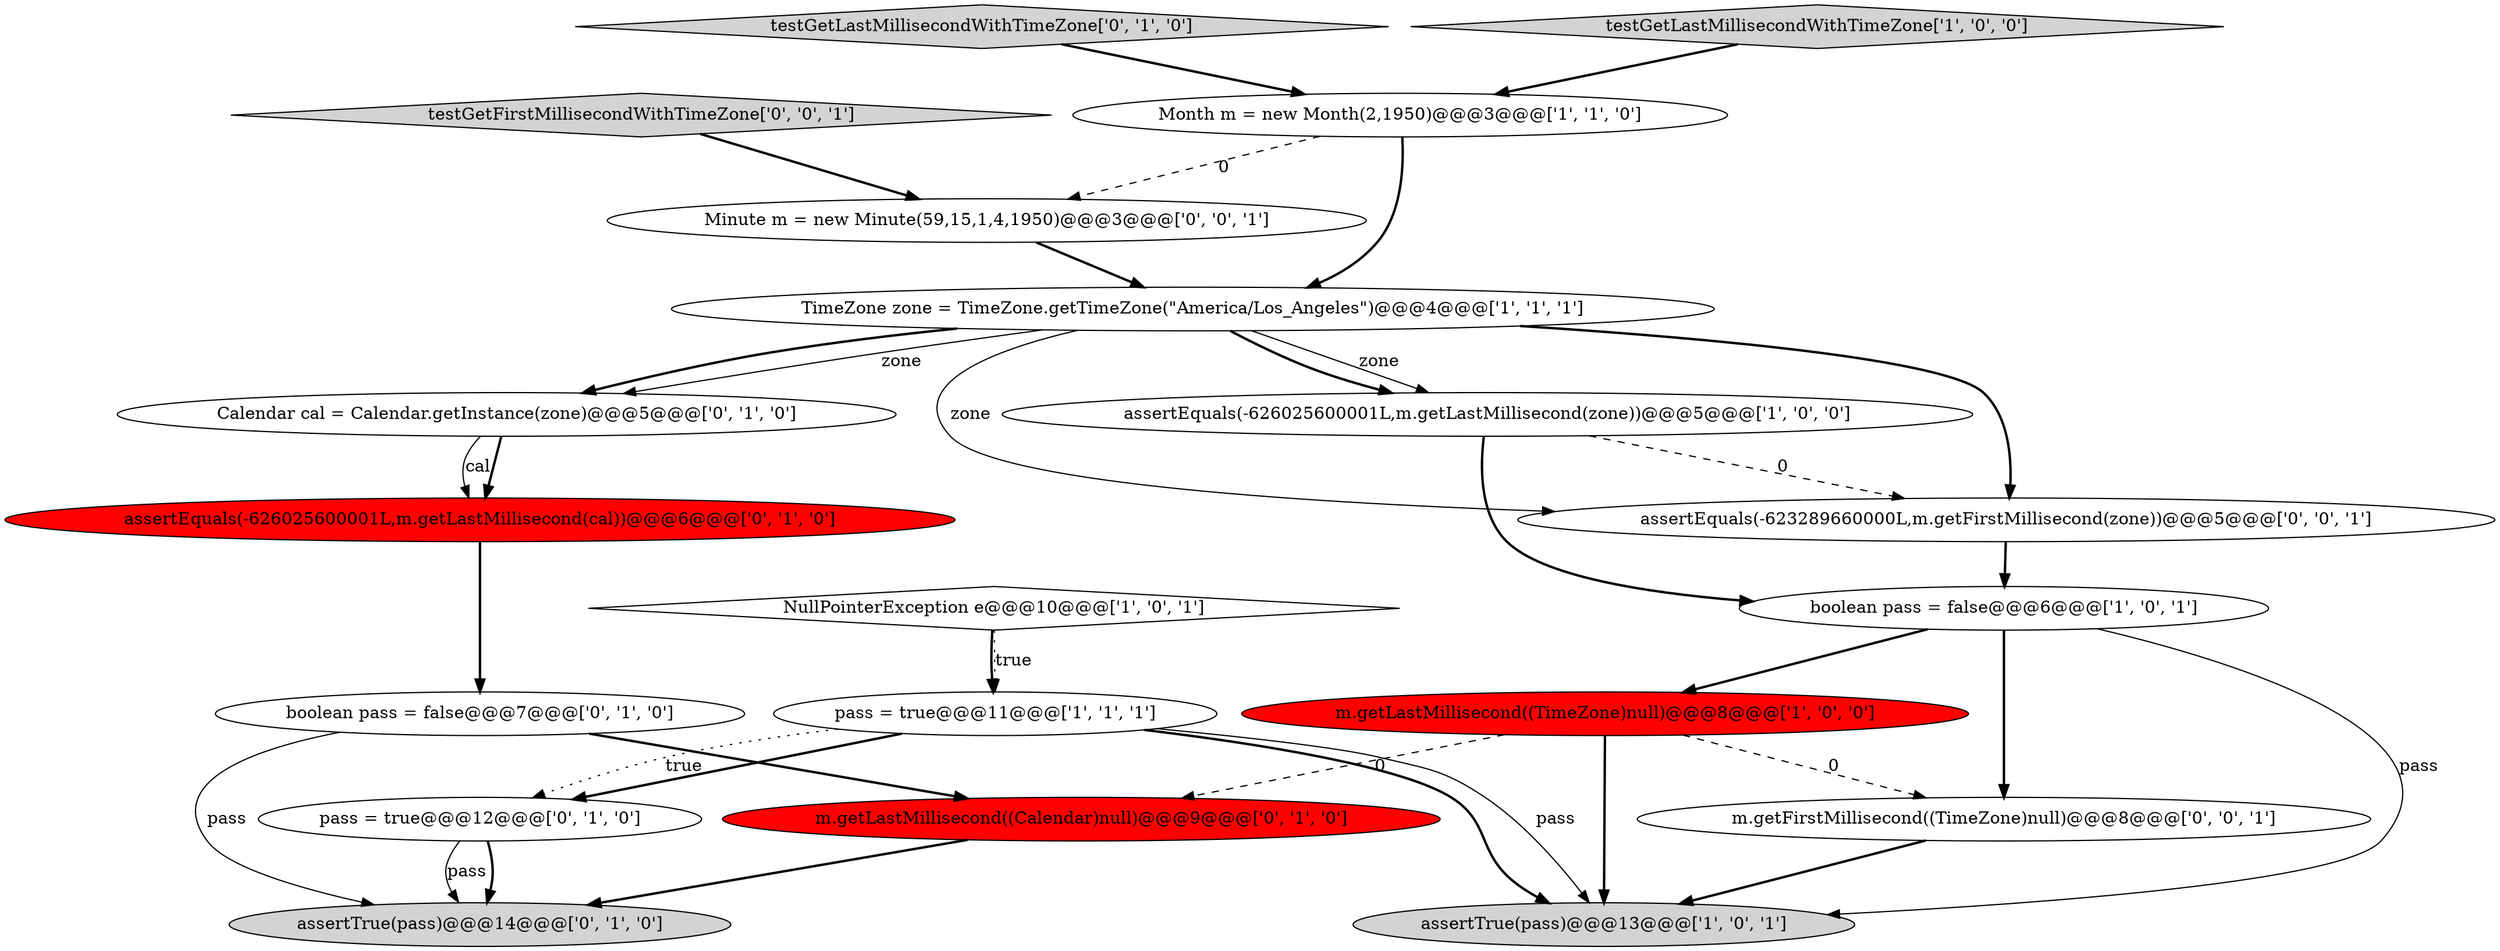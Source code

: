 digraph {
1 [style = filled, label = "boolean pass = false@@@6@@@['1', '0', '1']", fillcolor = white, shape = ellipse image = "AAA0AAABBB1BBB"];
2 [style = filled, label = "m.getLastMillisecond((TimeZone)null)@@@8@@@['1', '0', '0']", fillcolor = red, shape = ellipse image = "AAA1AAABBB1BBB"];
10 [style = filled, label = "testGetLastMillisecondWithTimeZone['0', '1', '0']", fillcolor = lightgray, shape = diamond image = "AAA0AAABBB2BBB"];
18 [style = filled, label = "Minute m = new Minute(59,15,1,4,1950)@@@3@@@['0', '0', '1']", fillcolor = white, shape = ellipse image = "AAA0AAABBB3BBB"];
19 [style = filled, label = "testGetFirstMillisecondWithTimeZone['0', '0', '1']", fillcolor = lightgray, shape = diamond image = "AAA0AAABBB3BBB"];
11 [style = filled, label = "pass = true@@@12@@@['0', '1', '0']", fillcolor = white, shape = ellipse image = "AAA0AAABBB2BBB"];
4 [style = filled, label = "assertTrue(pass)@@@13@@@['1', '0', '1']", fillcolor = lightgray, shape = ellipse image = "AAA0AAABBB1BBB"];
7 [style = filled, label = "pass = true@@@11@@@['1', '1', '1']", fillcolor = white, shape = ellipse image = "AAA0AAABBB1BBB"];
3 [style = filled, label = "Month m = new Month(2,1950)@@@3@@@['1', '1', '0']", fillcolor = white, shape = ellipse image = "AAA0AAABBB1BBB"];
12 [style = filled, label = "assertEquals(-626025600001L,m.getLastMillisecond(cal))@@@6@@@['0', '1', '0']", fillcolor = red, shape = ellipse image = "AAA1AAABBB2BBB"];
15 [style = filled, label = "assertTrue(pass)@@@14@@@['0', '1', '0']", fillcolor = lightgray, shape = ellipse image = "AAA0AAABBB2BBB"];
5 [style = filled, label = "TimeZone zone = TimeZone.getTimeZone(\"America/Los_Angeles\")@@@4@@@['1', '1', '1']", fillcolor = white, shape = ellipse image = "AAA0AAABBB1BBB"];
9 [style = filled, label = "boolean pass = false@@@7@@@['0', '1', '0']", fillcolor = white, shape = ellipse image = "AAA0AAABBB2BBB"];
16 [style = filled, label = "m.getFirstMillisecond((TimeZone)null)@@@8@@@['0', '0', '1']", fillcolor = white, shape = ellipse image = "AAA0AAABBB3BBB"];
17 [style = filled, label = "assertEquals(-623289660000L,m.getFirstMillisecond(zone))@@@5@@@['0', '0', '1']", fillcolor = white, shape = ellipse image = "AAA0AAABBB3BBB"];
13 [style = filled, label = "m.getLastMillisecond((Calendar)null)@@@9@@@['0', '1', '0']", fillcolor = red, shape = ellipse image = "AAA1AAABBB2BBB"];
14 [style = filled, label = "Calendar cal = Calendar.getInstance(zone)@@@5@@@['0', '1', '0']", fillcolor = white, shape = ellipse image = "AAA0AAABBB2BBB"];
6 [style = filled, label = "NullPointerException e@@@10@@@['1', '0', '1']", fillcolor = white, shape = diamond image = "AAA0AAABBB1BBB"];
0 [style = filled, label = "assertEquals(-626025600001L,m.getLastMillisecond(zone))@@@5@@@['1', '0', '0']", fillcolor = white, shape = ellipse image = "AAA0AAABBB1BBB"];
8 [style = filled, label = "testGetLastMillisecondWithTimeZone['1', '0', '0']", fillcolor = lightgray, shape = diamond image = "AAA0AAABBB1BBB"];
19->18 [style = bold, label=""];
7->11 [style = bold, label=""];
14->12 [style = solid, label="cal"];
17->1 [style = bold, label=""];
5->17 [style = solid, label="zone"];
9->15 [style = solid, label="pass"];
3->18 [style = dashed, label="0"];
8->3 [style = bold, label=""];
10->3 [style = bold, label=""];
7->4 [style = bold, label=""];
5->14 [style = bold, label=""];
12->9 [style = bold, label=""];
5->17 [style = bold, label=""];
2->4 [style = bold, label=""];
0->17 [style = dashed, label="0"];
5->0 [style = solid, label="zone"];
11->15 [style = bold, label=""];
5->14 [style = solid, label="zone"];
7->4 [style = solid, label="pass"];
3->5 [style = bold, label=""];
7->11 [style = dotted, label="true"];
5->0 [style = bold, label=""];
1->16 [style = bold, label=""];
1->4 [style = solid, label="pass"];
0->1 [style = bold, label=""];
18->5 [style = bold, label=""];
2->13 [style = dashed, label="0"];
14->12 [style = bold, label=""];
2->16 [style = dashed, label="0"];
6->7 [style = dotted, label="true"];
1->2 [style = bold, label=""];
13->15 [style = bold, label=""];
16->4 [style = bold, label=""];
6->7 [style = bold, label=""];
11->15 [style = solid, label="pass"];
9->13 [style = bold, label=""];
}

